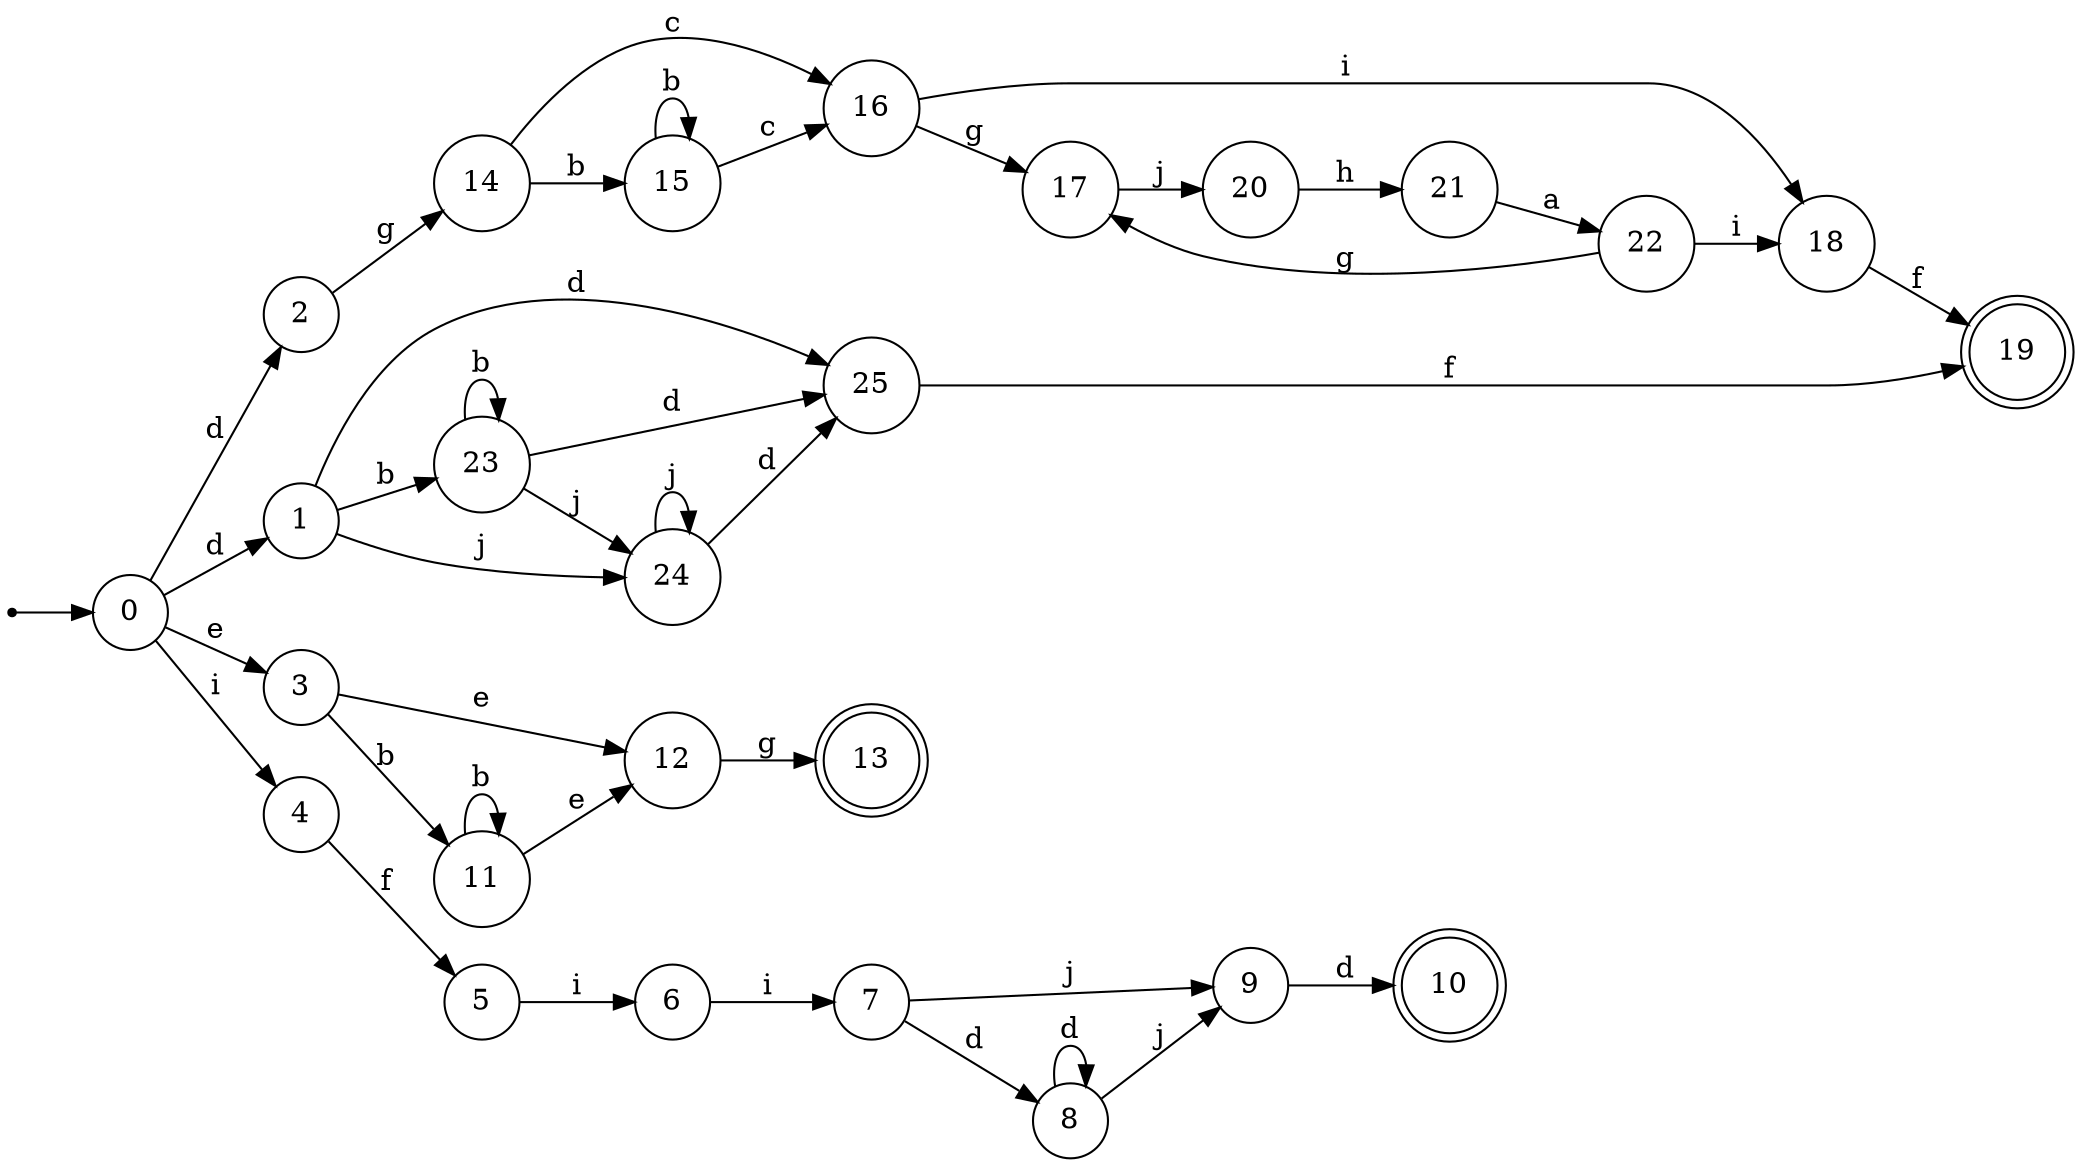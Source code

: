 digraph finite_state_machine {
rankdir=LR;
size="20,20";
node [shape = point]; "dummy0"
node [shape = circle]; "0";
"dummy0" -> "0";
node [shape = circle]; "1";
node [shape = circle]; "2";
node [shape = circle]; "3";
node [shape = circle]; "4";
node [shape = circle]; "5";
node [shape = circle]; "6";
node [shape = circle]; "7";
node [shape = circle]; "8";
node [shape = circle]; "9";
node [shape = doublecircle]; "10";node [shape = circle]; "11";
node [shape = circle]; "12";
node [shape = doublecircle]; "13";node [shape = circle]; "14";
node [shape = circle]; "15";
node [shape = circle]; "16";
node [shape = circle]; "17";
node [shape = circle]; "18";
node [shape = doublecircle]; "19";node [shape = circle]; "20";
node [shape = circle]; "21";
node [shape = circle]; "22";
node [shape = circle]; "23";
node [shape = circle]; "24";
node [shape = circle]; "25";
"0" -> "1" [label = "d"];
 "0" -> "2" [label = "d"];
 "0" -> "3" [label = "e"];
 "0" -> "4" [label = "i"];
 "4" -> "5" [label = "f"];
 "5" -> "6" [label = "i"];
 "6" -> "7" [label = "i"];
 "7" -> "8" [label = "d"];
 "7" -> "9" [label = "j"];
 "9" -> "10" [label = "d"];
 "8" -> "8" [label = "d"];
 "8" -> "9" [label = "j"];
 "3" -> "11" [label = "b"];
 "3" -> "12" [label = "e"];
 "12" -> "13" [label = "g"];
 "11" -> "11" [label = "b"];
 "11" -> "12" [label = "e"];
 "2" -> "14" [label = "g"];
 "14" -> "15" [label = "b"];
 "14" -> "16" [label = "c"];
 "16" -> "17" [label = "g"];
 "16" -> "18" [label = "i"];
 "18" -> "19" [label = "f"];
 "17" -> "20" [label = "j"];
 "20" -> "21" [label = "h"];
 "21" -> "22" [label = "a"];
 "22" -> "17" [label = "g"];
 "22" -> "18" [label = "i"];
 "15" -> "15" [label = "b"];
 "15" -> "16" [label = "c"];
 "1" -> "23" [label = "b"];
 "1" -> "24" [label = "j"];
 "1" -> "25" [label = "d"];
 "25" -> "19" [label = "f"];
 "24" -> "24" [label = "j"];
 "24" -> "25" [label = "d"];
 "23" -> "23" [label = "b"];
 "23" -> "24" [label = "j"];
 "23" -> "25" [label = "d"];
 }

